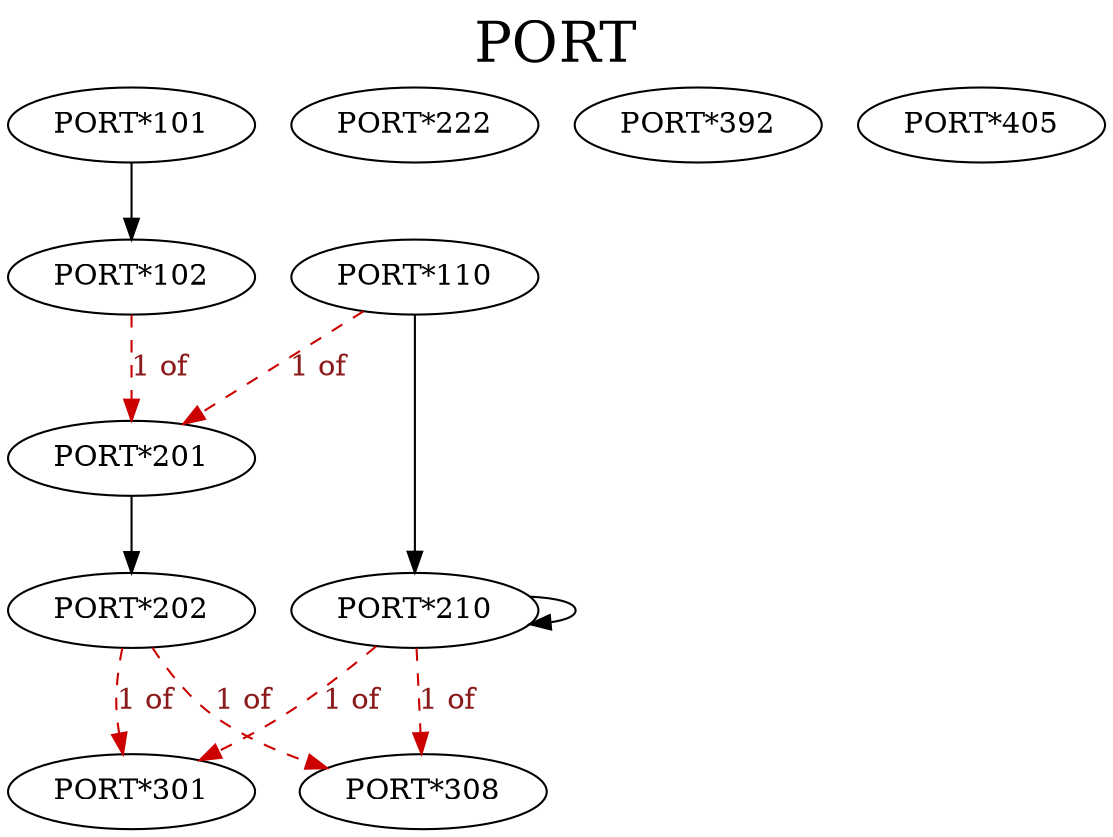 digraph PORT {
labelloc = "t";
label = "PORT"
fontsize = 27;
"PORT*101"
"PORT*101" -> "PORT*102" [style=solid]
"PORT*110"
"PORT*102" -> "PORT*201" [style=dashed] [label="1 of", fontcolor=firebrick4] [color=red3]
"PORT*110" -> "PORT*201" [style=dashed] [label="1 of", fontcolor=firebrick4] [color=red3]
"PORT*201" -> "PORT*202" [style=solid]
"PORT*110" -> "PORT*210" [style=solid]
"PORT*210" -> "PORT*210" [style=solid]
"PORT*222"
"PORT*202" -> "PORT*301" [style=dashed] [label="1 of", fontcolor=firebrick4] [color=red3]
"PORT*210" -> "PORT*301" [style=dashed] [label="1 of", fontcolor=firebrick4] [color=red3]
"PORT*202" -> "PORT*308" [style=dashed] [label="1 of", fontcolor=firebrick4] [color=red3]
"PORT*210" -> "PORT*308" [style=dashed] [label="1 of", fontcolor=firebrick4] [color=red3]
"PORT*392"
"PORT*405"
}
